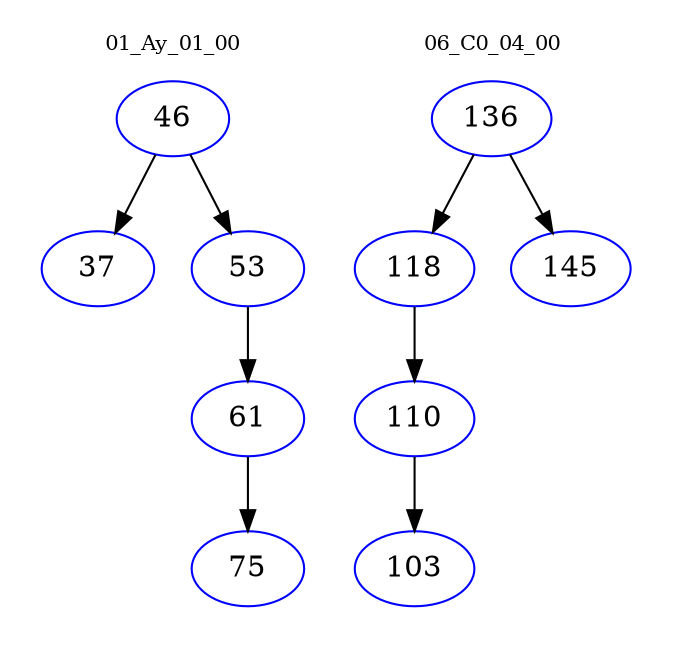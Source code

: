 digraph{
subgraph cluster_0 {
color = white
label = "01_Ay_01_00";
fontsize=10;
T0_46 [label="46", color="blue"]
T0_46 -> T0_37 [color="black"]
T0_37 [label="37", color="blue"]
T0_46 -> T0_53 [color="black"]
T0_53 [label="53", color="blue"]
T0_53 -> T0_61 [color="black"]
T0_61 [label="61", color="blue"]
T0_61 -> T0_75 [color="black"]
T0_75 [label="75", color="blue"]
}
subgraph cluster_1 {
color = white
label = "06_C0_04_00";
fontsize=10;
T1_136 [label="136", color="blue"]
T1_136 -> T1_118 [color="black"]
T1_118 [label="118", color="blue"]
T1_118 -> T1_110 [color="black"]
T1_110 [label="110", color="blue"]
T1_110 -> T1_103 [color="black"]
T1_103 [label="103", color="blue"]
T1_136 -> T1_145 [color="black"]
T1_145 [label="145", color="blue"]
}
}
